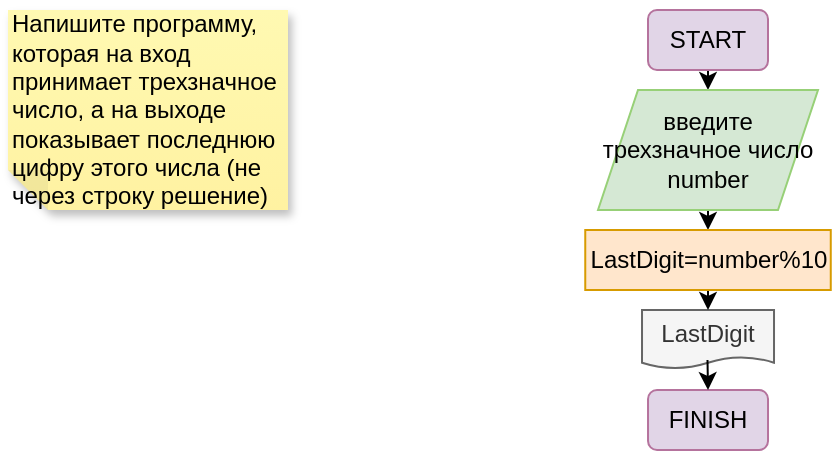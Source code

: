<mxfile version="20.3.0" type="device"><diagram id="RBSy06l61cCSNPGjdzoy" name="Страница 1"><mxGraphModel dx="405" dy="433" grid="1" gridSize="10" guides="1" tooltips="1" connect="1" arrows="1" fold="1" page="1" pageScale="1" pageWidth="827" pageHeight="1169" math="0" shadow="0"><root><mxCell id="0"/><mxCell id="1" parent="0"/><mxCell id="ASfDf8phUozuFSxP0lh7-1" value="Напишите программу, которая на вход принимает трехзначное число, а на выходе показывает последнюю цифру этого числа (не через строку решение)" style="shape=note;whiteSpace=wrap;html=1;backgroundOutline=1;fontColor=#000000;darkOpacity=0.05;fillColor=#FFF9B2;strokeColor=none;fillStyle=solid;direction=west;gradientDirection=north;gradientColor=#FFF2A1;shadow=1;size=20;pointerEvents=1;align=left;" parent="1" vertex="1"><mxGeometry x="10" y="10" width="140" height="100" as="geometry"/></mxCell><mxCell id="ASfDf8phUozuFSxP0lh7-6" style="edgeStyle=orthogonalEdgeStyle;rounded=0;orthogonalLoop=1;jettySize=auto;html=1;exitX=0.5;exitY=1;exitDx=0;exitDy=0;entryX=0.5;entryY=0;entryDx=0;entryDy=0;" parent="1" source="ASfDf8phUozuFSxP0lh7-2" target="ASfDf8phUozuFSxP0lh7-3" edge="1"><mxGeometry relative="1" as="geometry"/></mxCell><mxCell id="ASfDf8phUozuFSxP0lh7-2" value="START" style="rounded=1;whiteSpace=wrap;html=1;fillColor=#e1d5e7;strokeColor=#B5739D;" parent="1" vertex="1"><mxGeometry x="330" y="10" width="60" height="30" as="geometry"/></mxCell><mxCell id="ASfDf8phUozuFSxP0lh7-7" style="edgeStyle=orthogonalEdgeStyle;rounded=0;orthogonalLoop=1;jettySize=auto;html=1;exitX=0.5;exitY=1;exitDx=0;exitDy=0;entryX=0.5;entryY=0;entryDx=0;entryDy=0;" parent="1" source="ASfDf8phUozuFSxP0lh7-3" edge="1"><mxGeometry relative="1" as="geometry"><mxPoint x="360.005" y="90" as="targetPoint"/></mxGeometry></mxCell><mxCell id="xMxwJ9-jQM-OANhhhb15-2" style="edgeStyle=orthogonalEdgeStyle;rounded=0;orthogonalLoop=1;jettySize=auto;html=1;exitX=0.5;exitY=1;exitDx=0;exitDy=0;entryX=0.5;entryY=0;entryDx=0;entryDy=0;" edge="1" parent="1" source="ASfDf8phUozuFSxP0lh7-3" target="xMxwJ9-jQM-OANhhhb15-1"><mxGeometry relative="1" as="geometry"/></mxCell><mxCell id="ASfDf8phUozuFSxP0lh7-3" value="введите трехзначное число number" style="shape=parallelogram;perimeter=parallelogramPerimeter;whiteSpace=wrap;html=1;fixedSize=1;strokeColor=#97D077;fillColor=#d5e8d4;" parent="1" vertex="1"><mxGeometry x="305" y="50" width="110" height="60" as="geometry"/></mxCell><mxCell id="ASfDf8phUozuFSxP0lh7-5" value="LastDigit" style="shape=document;whiteSpace=wrap;html=1;boundedLbl=1;strokeColor=#666666;fillColor=#f5f5f5;fontColor=#333333;size=0.199;" parent="1" vertex="1"><mxGeometry x="327.01" y="160" width="66" height="29.25" as="geometry"/></mxCell><mxCell id="ASfDf8phUozuFSxP0lh7-9" value="FINISH" style="rounded=1;whiteSpace=wrap;html=1;fillColor=#e1d5e7;strokeColor=#B5739D;" parent="1" vertex="1"><mxGeometry x="330.01" y="200" width="60" height="30" as="geometry"/></mxCell><mxCell id="xMxwJ9-jQM-OANhhhb15-4" style="edgeStyle=orthogonalEdgeStyle;rounded=0;orthogonalLoop=1;jettySize=auto;html=1;exitX=0.5;exitY=1;exitDx=0;exitDy=0;entryX=0.5;entryY=0;entryDx=0;entryDy=0;" edge="1" parent="1" source="xMxwJ9-jQM-OANhhhb15-1" target="ASfDf8phUozuFSxP0lh7-5"><mxGeometry relative="1" as="geometry"/></mxCell><mxCell id="xMxwJ9-jQM-OANhhhb15-1" value="LastDigit=number%10" style="rounded=0;whiteSpace=wrap;html=1;strokeColor=#d79b00;fillColor=#ffe6cc;" vertex="1" parent="1"><mxGeometry x="298.63" y="120" width="122.75" height="30" as="geometry"/></mxCell><mxCell id="xMxwJ9-jQM-OANhhhb15-3" value="" style="endArrow=classic;html=1;rounded=0;entryX=0.5;entryY=0;entryDx=0;entryDy=0;" edge="1" parent="1" target="ASfDf8phUozuFSxP0lh7-9"><mxGeometry width="50" height="50" relative="1" as="geometry"><mxPoint x="359.75" y="185" as="sourcePoint"/><mxPoint x="359.75" y="245" as="targetPoint"/></mxGeometry></mxCell></root></mxGraphModel></diagram></mxfile>
